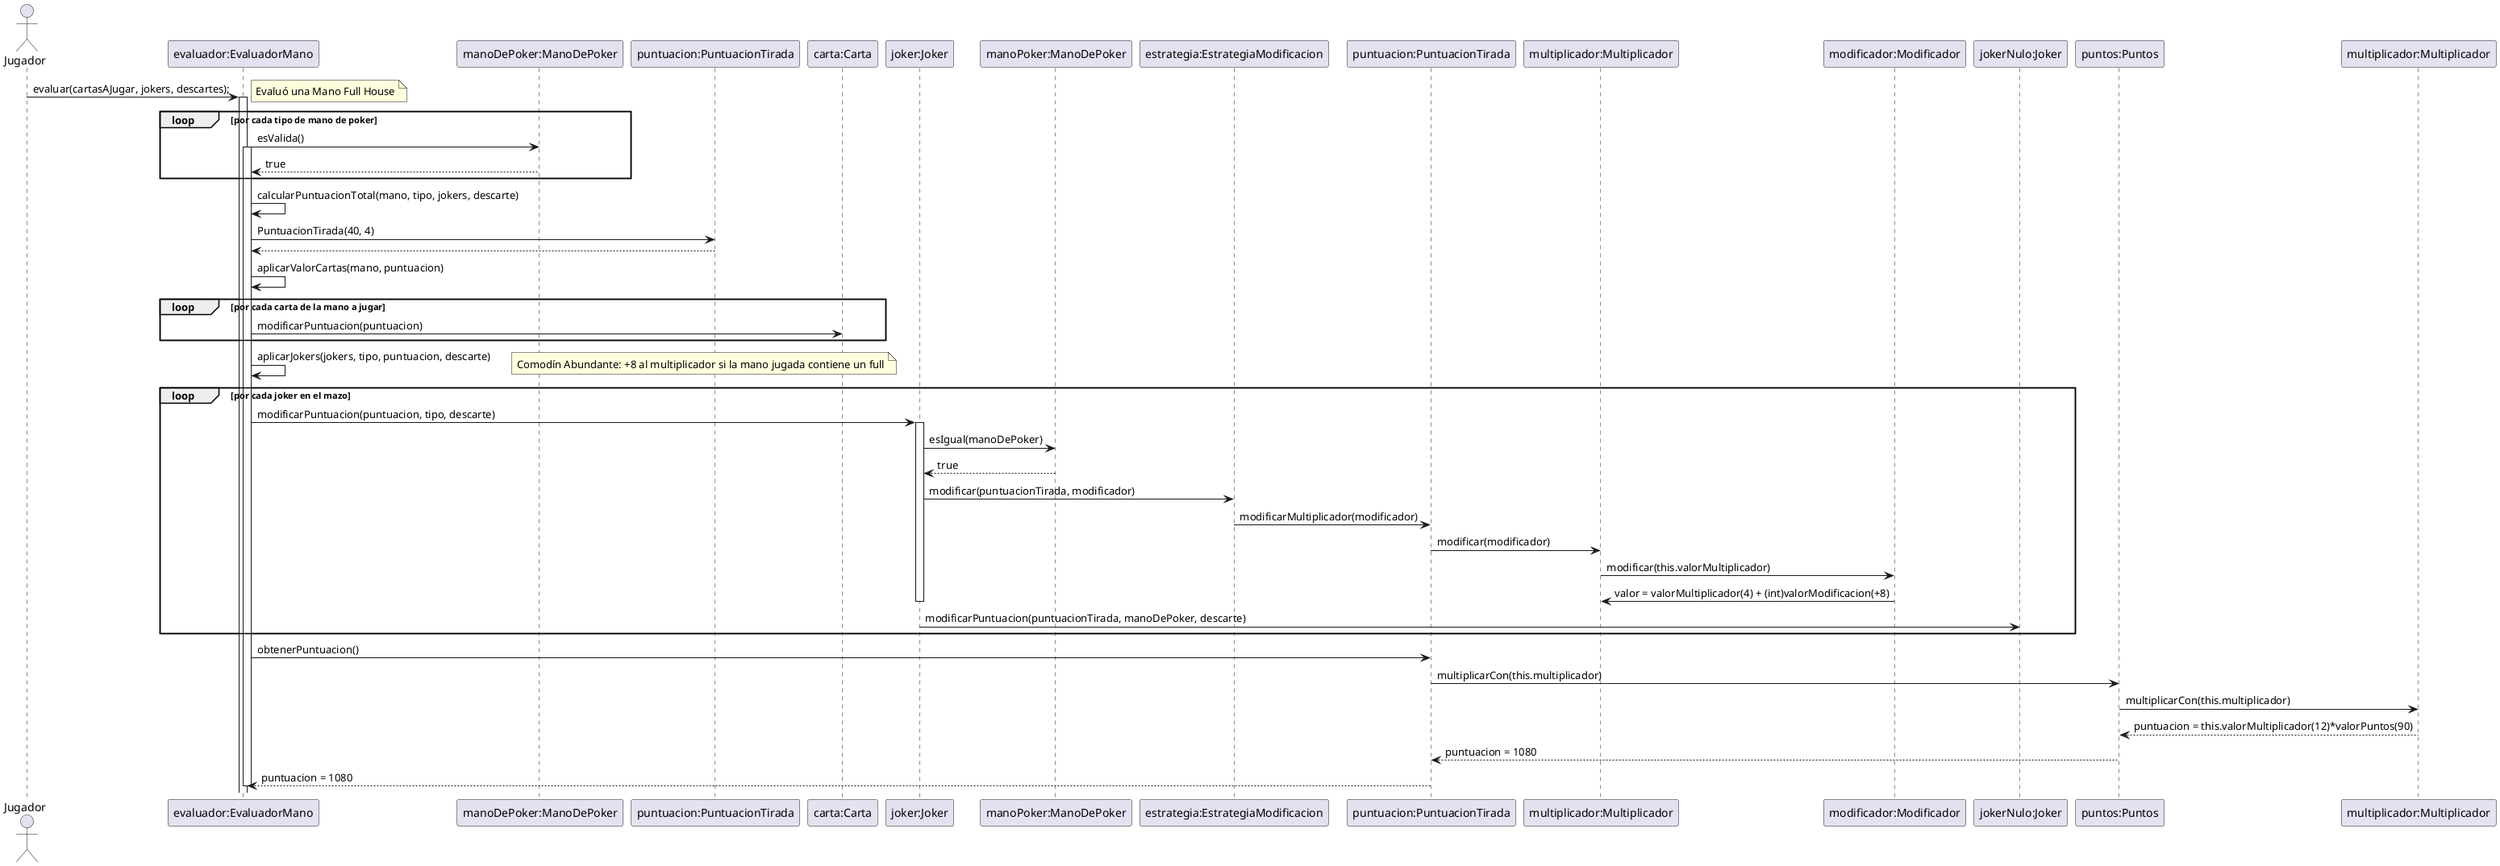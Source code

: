 @startuml Diagrama de Secuencia

actor "Jugador" as jug
jug -> "evaluador:EvaluadorMano" as eval: evaluar(cartasAJugar, jokers, descartes);
note right: Evaluó una Mano Full House
activate eval
loop por cada tipo de mano de poker
    eval -> "manoDePoker:ManoDePoker" as manoPoker: esValida()
    activate eval
    manoPoker --> eval: true
end
    eval -> eval: calcularPuntuacionTotal(mano, tipo, jokers, descarte)
    eval -> "puntuacion:PuntuacionTirada" as puntaje: PuntuacionTirada(40, 4)
    puntaje --> eval
    eval -> eval: aplicarValorCartas(mano, puntuacion)
    loop por cada carta de la mano a jugar
        eval -> "carta:Carta" as carta: modificarPuntuacion(puntuacion)
    end
    eval -> eval: aplicarJokers(jokers, tipo, puntuacion, descarte)
    loop por cada joker en el mazo
    note right: Comodín Abundante: +8 al multiplicador si la mano jugada contiene un full
    eval -> "joker:Joker" as joker: modificarPuntuacion(puntuacion, tipo, descarte)
    activate joker
    joker -> "manoPoker:ManoDePoker" as mano: esIgual(manoDePoker)
    mano --> joker: true
    joker -> "estrategia:EstrategiaModificacion" as strategy: modificar(puntuacionTirada, modificador)
    strategy -> "puntuacion:PuntuacionTirada" as puntTirada: modificarMultiplicador(modificador)
    puntTirada -> "multiplicador:Multiplicador" as multi: modificar(modificador)
    multi -> "modificador:Modificador" as modi: modificar(this.valorMultiplicador)
    modi -> multi: valor = valorMultiplicador(4) + (int)valorModificacion(+8)
    deactivate joker
    joker -> "jokerNulo:Joker" as nulo: modificarPuntuacion(puntuacionTirada, manoDePoker, descarte)
    end
    eval -> "puntuacion:PuntuacionTirada" as puntTirada: obtenerPuntuacion()
    puntTirada -> "puntos:Puntos" as puntos: multiplicarCon(this.multiplicador)
    puntos -> "multiplicador:Multiplicador" as multi2: multiplicarCon(this.multiplicador)
    multi2 --> puntos: puntuacion = this.valorMultiplicador(12)*valorPuntos(90)
    puntos --> puntTirada: puntuacion = 1080
    puntTirada --> eval: puntuacion = 1080
    deactivate eval

@enduml